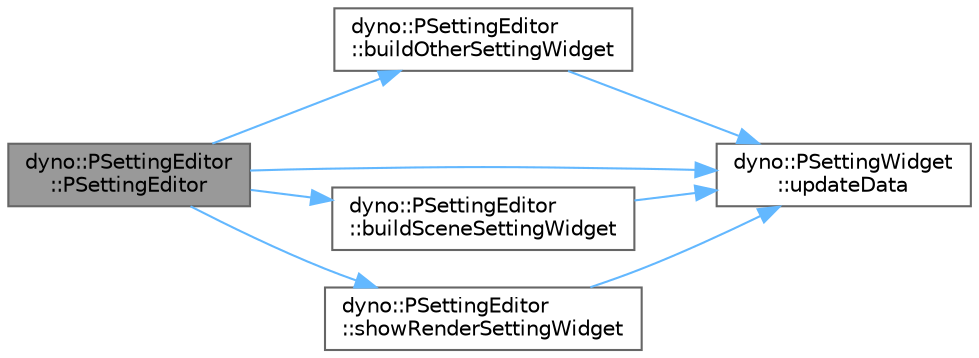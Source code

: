 digraph "dyno::PSettingEditor::PSettingEditor"
{
 // LATEX_PDF_SIZE
  bgcolor="transparent";
  edge [fontname=Helvetica,fontsize=10,labelfontname=Helvetica,labelfontsize=10];
  node [fontname=Helvetica,fontsize=10,shape=box,height=0.2,width=0.4];
  rankdir="LR";
  Node1 [id="Node000001",label="dyno::PSettingEditor\l::PSettingEditor",height=0.2,width=0.4,color="gray40", fillcolor="grey60", style="filled", fontcolor="black",tooltip=" "];
  Node1 -> Node2 [id="edge1_Node000001_Node000002",color="steelblue1",style="solid",tooltip=" "];
  Node2 [id="Node000002",label="dyno::PSettingEditor\l::buildOtherSettingWidget",height=0.2,width=0.4,color="grey40", fillcolor="white", style="filled",URL="$classdyno_1_1_p_setting_editor.html#ae1051bc2b171f6943842f1f951de1cd9",tooltip=" "];
  Node2 -> Node3 [id="edge2_Node000002_Node000003",color="steelblue1",style="solid",tooltip=" "];
  Node3 [id="Node000003",label="dyno::PSettingWidget\l::updateData",height=0.2,width=0.4,color="grey40", fillcolor="white", style="filled",URL="$classdyno_1_1_p_setting_widget.html#a8513648666b846d76b99f80dec4a26e3",tooltip=" "];
  Node1 -> Node4 [id="edge3_Node000001_Node000004",color="steelblue1",style="solid",tooltip=" "];
  Node4 [id="Node000004",label="dyno::PSettingEditor\l::buildSceneSettingWidget",height=0.2,width=0.4,color="grey40", fillcolor="white", style="filled",URL="$classdyno_1_1_p_setting_editor.html#aa07a2f60e56871cea219ca81f1c06353",tooltip=" "];
  Node4 -> Node3 [id="edge4_Node000004_Node000003",color="steelblue1",style="solid",tooltip=" "];
  Node1 -> Node5 [id="edge5_Node000001_Node000005",color="steelblue1",style="solid",tooltip=" "];
  Node5 [id="Node000005",label="dyno::PSettingEditor\l::showRenderSettingWidget",height=0.2,width=0.4,color="grey40", fillcolor="white", style="filled",URL="$classdyno_1_1_p_setting_editor.html#ae10c9f20d6423bfb7cfe2b484b47f614",tooltip=" "];
  Node5 -> Node3 [id="edge6_Node000005_Node000003",color="steelblue1",style="solid",tooltip=" "];
  Node1 -> Node3 [id="edge7_Node000001_Node000003",color="steelblue1",style="solid",tooltip=" "];
}
